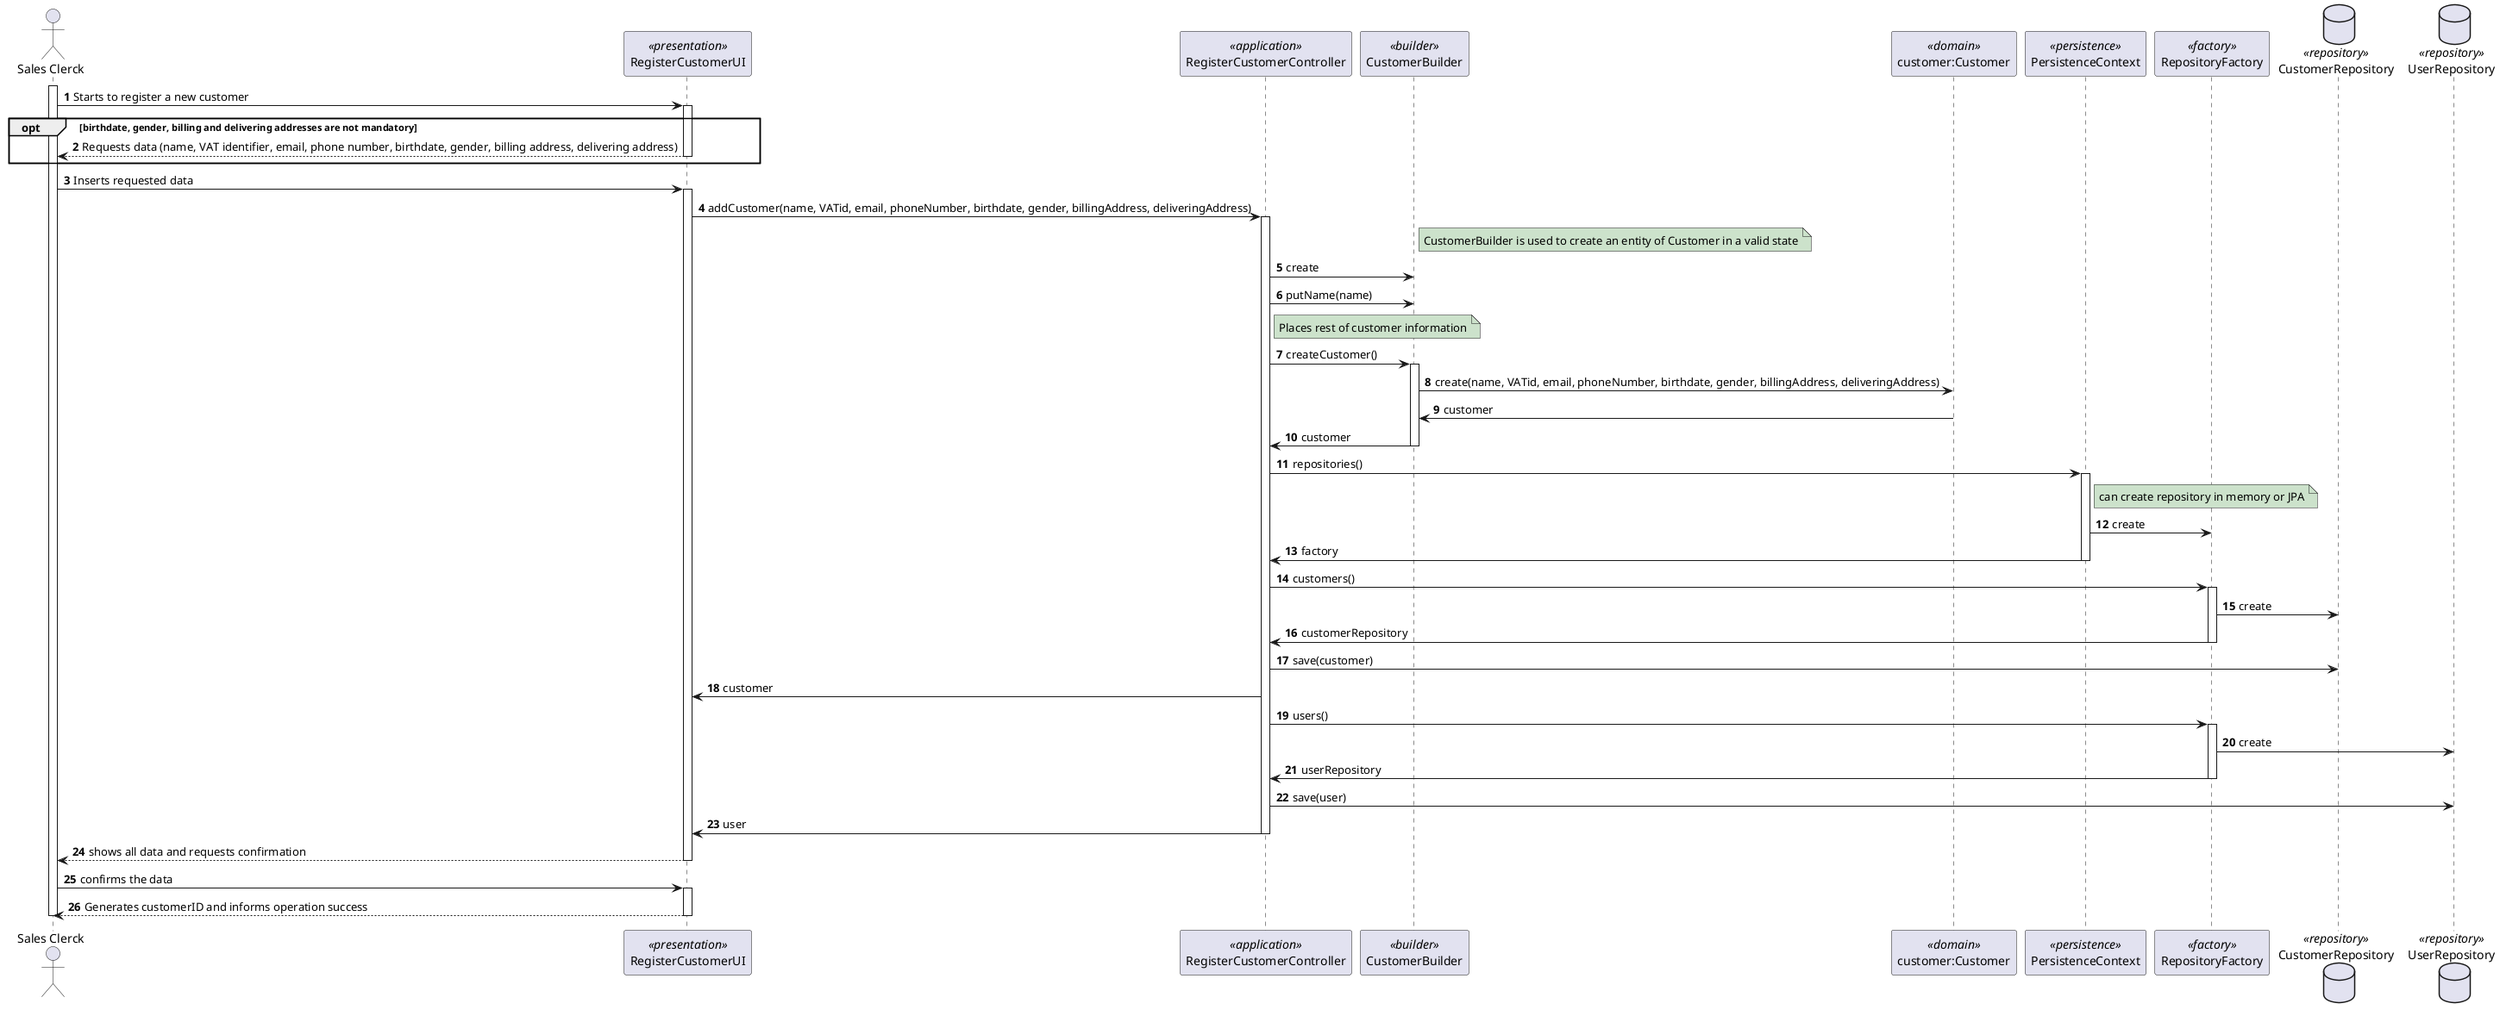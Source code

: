 @startuml
autonumber
'hide footbox
actor "Sales Clerck" as SC
participant "RegisterCustomerUI" as UI <<presentation>>
participant "RegisterCustomerController" as CTRL <<application>>
participant "CustomerBuilder" as BD <<builder>>
participant "customer:Customer" as Customer <<domain>>
participant "PersistenceContext" as PC <<persistence>>
participant "RepositoryFactory" as RF <<factory>>
database "CustomerRepository" as CR <<repository>>
database "UserRepository" as UR <<repository>>


activate SC
SC -> UI : Starts to register a new customer
activate UI
opt birthdate, gender, billing and delivering addresses are not mandatory
UI --> SC : Requests data (name, VAT identifier, email, phone number, birthdate, gender, billing address, delivering address)
deactivate UI
end opt


SC -> UI : Inserts requested data
activate UI

UI -> CTRL : addCustomer(name, VATid, email, phoneNumber, birthdate, gender, billingAddress, deliveringAddress)
activate CTRL

note right BD #CCE2CB
    CustomerBuilder is used to create an entity of Customer in a valid state
end note

CTRL -> BD : create
CTRL -> BD : putName(name)

note right CTRL #CCE2CB
    Places rest of customer information
end note

CTRL -> BD : createCustomer()
activate BD
BD -> Customer : create(name, VATid, email, phoneNumber, birthdate, gender, billingAddress, deliveringAddress)
Customer -> BD : customer

BD -> CTRL : customer
deactivate BD

CTRL -> PC : repositories()
activate PC
note right PC #CCE2CB
    can create repository in memory or JPA
end note
PC -> RF : create
PC -> CTRL : factory
deactivate PC



CTRL -> RF : customers()
activate RF
RF -> CR : create
RF -> CTRL : customerRepository
deactivate RF
CTRL -> CR : save(customer)
CTRL -> UI : customer



CTRL -> RF : users()
activate RF
RF -> UR : create
RF -> CTRL : userRepository
deactivate RF
CTRL -> UR : save(user)
CTRL -> UI : user
deactivate CTRL

UI --> SC :shows all data and requests confirmation
deactivate UI


SC -> UI : confirms the data
activate UI
UI --> SC : Generates customerID and informs operation success
deactivate UI

deactivate SC



@enduml